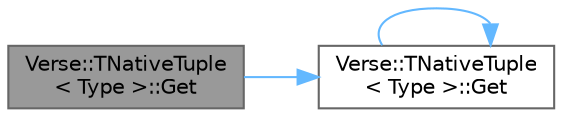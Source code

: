 digraph "Verse::TNativeTuple&lt; Type &gt;::Get"
{
 // INTERACTIVE_SVG=YES
 // LATEX_PDF_SIZE
  bgcolor="transparent";
  edge [fontname=Helvetica,fontsize=10,labelfontname=Helvetica,labelfontsize=10];
  node [fontname=Helvetica,fontsize=10,shape=box,height=0.2,width=0.4];
  rankdir="LR";
  Node1 [id="Node000001",label="Verse::TNativeTuple\l\< Type \>::Get",height=0.2,width=0.4,color="gray40", fillcolor="grey60", style="filled", fontcolor="black",tooltip=" "];
  Node1 -> Node2 [id="edge1_Node000001_Node000002",color="steelblue1",style="solid",tooltip=" "];
  Node2 [id="Node000002",label="Verse::TNativeTuple\l\< Type \>::Get",height=0.2,width=0.4,color="grey40", fillcolor="white", style="filled",URL="$dc/d5e/structVerse_1_1TNativeTuple_3_01Type_01_4.html#a3e435a23e3626676755daaa37be8954a",tooltip=" "];
  Node2 -> Node2 [id="edge2_Node000002_Node000002",color="steelblue1",style="solid",tooltip=" "];
}
